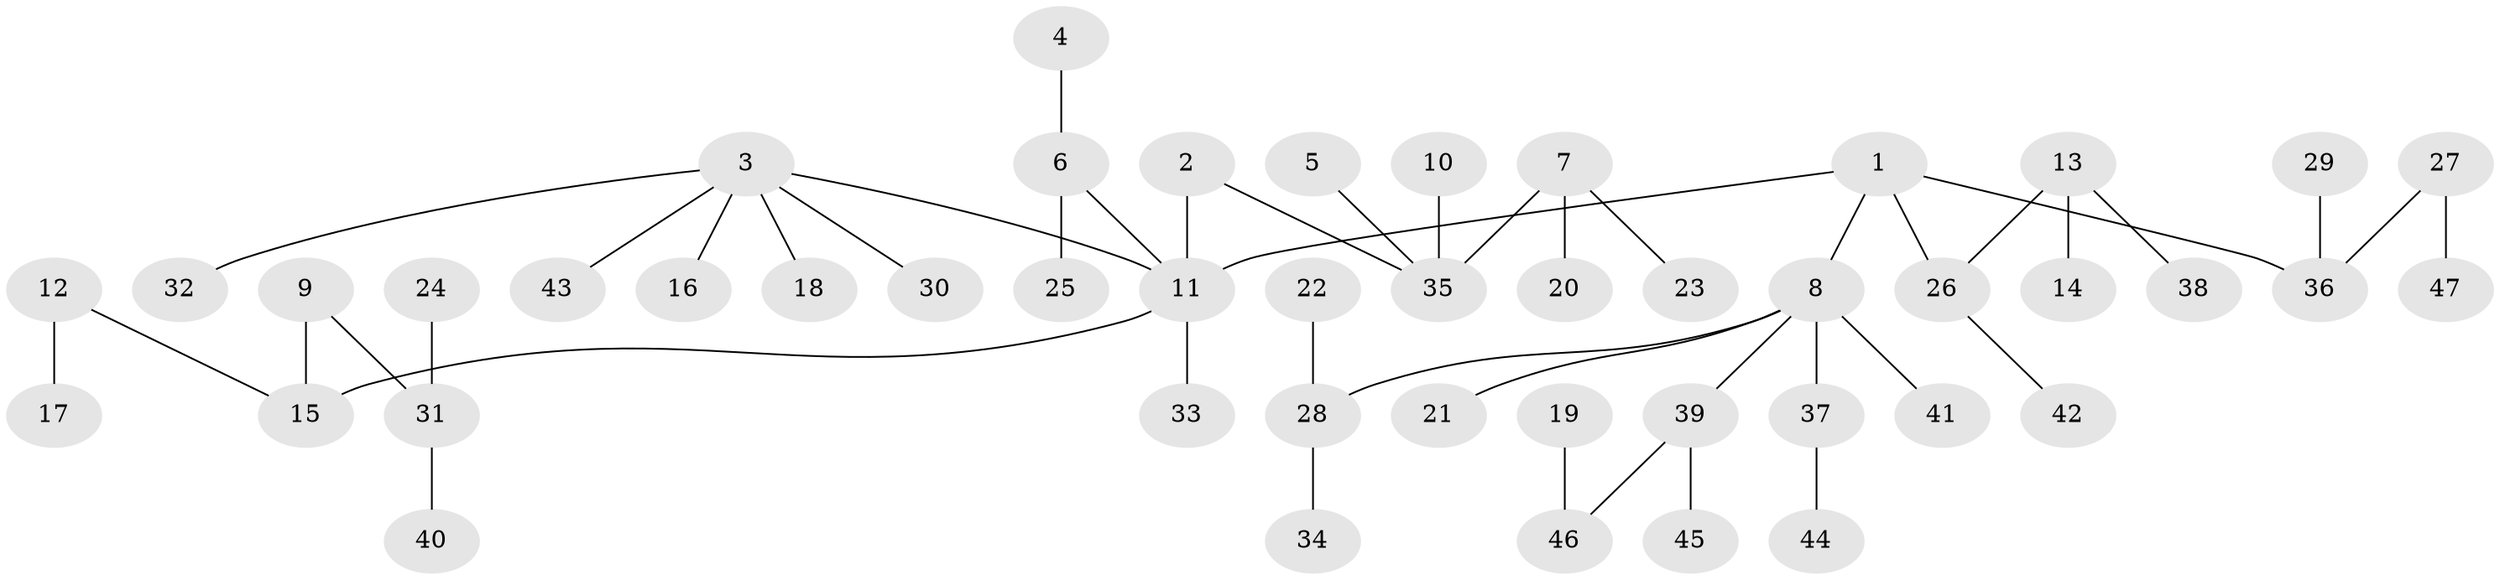 // original degree distribution, {4: 0.0967741935483871, 7: 0.010752688172043012, 6: 0.03225806451612903, 1: 0.5161290322580645, 2: 0.24731182795698925, 3: 0.08602150537634409, 5: 0.010752688172043012}
// Generated by graph-tools (version 1.1) at 2025/02/03/09/25 03:02:24]
// undirected, 47 vertices, 46 edges
graph export_dot {
graph [start="1"]
  node [color=gray90,style=filled];
  1;
  2;
  3;
  4;
  5;
  6;
  7;
  8;
  9;
  10;
  11;
  12;
  13;
  14;
  15;
  16;
  17;
  18;
  19;
  20;
  21;
  22;
  23;
  24;
  25;
  26;
  27;
  28;
  29;
  30;
  31;
  32;
  33;
  34;
  35;
  36;
  37;
  38;
  39;
  40;
  41;
  42;
  43;
  44;
  45;
  46;
  47;
  1 -- 8 [weight=1.0];
  1 -- 11 [weight=1.0];
  1 -- 26 [weight=1.0];
  1 -- 36 [weight=1.0];
  2 -- 11 [weight=1.0];
  2 -- 35 [weight=1.0];
  3 -- 11 [weight=1.0];
  3 -- 16 [weight=1.0];
  3 -- 18 [weight=1.0];
  3 -- 30 [weight=1.0];
  3 -- 32 [weight=1.0];
  3 -- 43 [weight=1.0];
  4 -- 6 [weight=1.0];
  5 -- 35 [weight=1.0];
  6 -- 11 [weight=1.0];
  6 -- 25 [weight=1.0];
  7 -- 20 [weight=1.0];
  7 -- 23 [weight=1.0];
  7 -- 35 [weight=1.0];
  8 -- 21 [weight=1.0];
  8 -- 28 [weight=1.0];
  8 -- 37 [weight=1.0];
  8 -- 39 [weight=1.0];
  8 -- 41 [weight=1.0];
  9 -- 15 [weight=1.0];
  9 -- 31 [weight=1.0];
  10 -- 35 [weight=1.0];
  11 -- 15 [weight=1.0];
  11 -- 33 [weight=1.0];
  12 -- 15 [weight=1.0];
  12 -- 17 [weight=1.0];
  13 -- 14 [weight=1.0];
  13 -- 26 [weight=1.0];
  13 -- 38 [weight=1.0];
  19 -- 46 [weight=1.0];
  22 -- 28 [weight=1.0];
  24 -- 31 [weight=1.0];
  26 -- 42 [weight=1.0];
  27 -- 36 [weight=1.0];
  27 -- 47 [weight=1.0];
  28 -- 34 [weight=1.0];
  29 -- 36 [weight=1.0];
  31 -- 40 [weight=1.0];
  37 -- 44 [weight=1.0];
  39 -- 45 [weight=1.0];
  39 -- 46 [weight=1.0];
}
